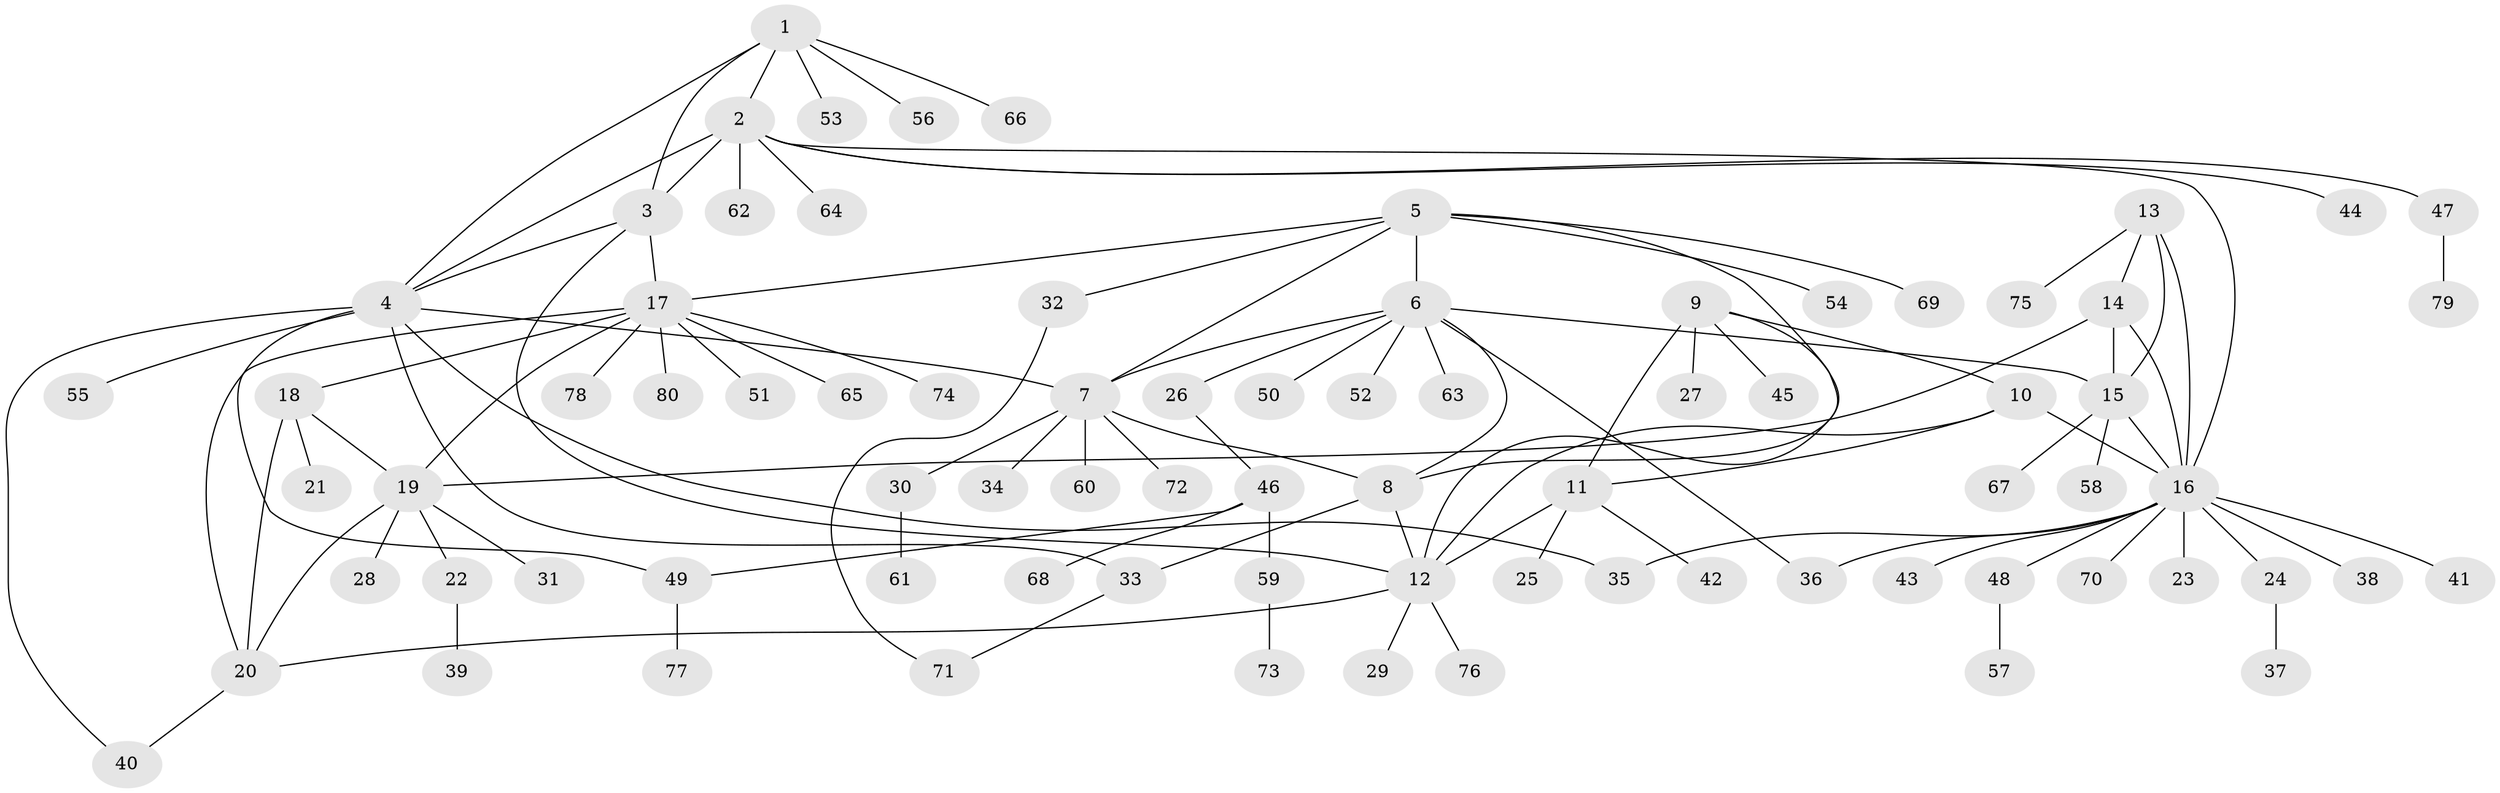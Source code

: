 // coarse degree distribution, {11: 0.01639344262295082, 6: 0.06557377049180328, 4: 0.03278688524590164, 5: 0.03278688524590164, 10: 0.01639344262295082, 9: 0.03278688524590164, 3: 0.08196721311475409, 13: 0.01639344262295082, 2: 0.09836065573770492, 1: 0.6065573770491803}
// Generated by graph-tools (version 1.1) at 2025/24/03/03/25 07:24:16]
// undirected, 80 vertices, 106 edges
graph export_dot {
graph [start="1"]
  node [color=gray90,style=filled];
  1;
  2;
  3;
  4;
  5;
  6;
  7;
  8;
  9;
  10;
  11;
  12;
  13;
  14;
  15;
  16;
  17;
  18;
  19;
  20;
  21;
  22;
  23;
  24;
  25;
  26;
  27;
  28;
  29;
  30;
  31;
  32;
  33;
  34;
  35;
  36;
  37;
  38;
  39;
  40;
  41;
  42;
  43;
  44;
  45;
  46;
  47;
  48;
  49;
  50;
  51;
  52;
  53;
  54;
  55;
  56;
  57;
  58;
  59;
  60;
  61;
  62;
  63;
  64;
  65;
  66;
  67;
  68;
  69;
  70;
  71;
  72;
  73;
  74;
  75;
  76;
  77;
  78;
  79;
  80;
  1 -- 2;
  1 -- 3;
  1 -- 4;
  1 -- 53;
  1 -- 56;
  1 -- 66;
  2 -- 3;
  2 -- 4;
  2 -- 16;
  2 -- 44;
  2 -- 47;
  2 -- 62;
  2 -- 64;
  3 -- 4;
  3 -- 12;
  3 -- 17;
  4 -- 7;
  4 -- 33;
  4 -- 35;
  4 -- 40;
  4 -- 49;
  4 -- 55;
  5 -- 6;
  5 -- 7;
  5 -- 8;
  5 -- 17;
  5 -- 32;
  5 -- 54;
  5 -- 69;
  6 -- 7;
  6 -- 8;
  6 -- 15;
  6 -- 26;
  6 -- 36;
  6 -- 50;
  6 -- 52;
  6 -- 63;
  7 -- 8;
  7 -- 30;
  7 -- 34;
  7 -- 60;
  7 -- 72;
  8 -- 12;
  8 -- 33;
  9 -- 10;
  9 -- 11;
  9 -- 12;
  9 -- 27;
  9 -- 45;
  10 -- 11;
  10 -- 12;
  10 -- 16;
  11 -- 12;
  11 -- 25;
  11 -- 42;
  12 -- 20;
  12 -- 29;
  12 -- 76;
  13 -- 14;
  13 -- 15;
  13 -- 16;
  13 -- 75;
  14 -- 15;
  14 -- 16;
  14 -- 19;
  15 -- 16;
  15 -- 58;
  15 -- 67;
  16 -- 23;
  16 -- 24;
  16 -- 35;
  16 -- 36;
  16 -- 38;
  16 -- 41;
  16 -- 43;
  16 -- 48;
  16 -- 70;
  17 -- 18;
  17 -- 19;
  17 -- 20;
  17 -- 51;
  17 -- 65;
  17 -- 74;
  17 -- 78;
  17 -- 80;
  18 -- 19;
  18 -- 20;
  18 -- 21;
  19 -- 20;
  19 -- 22;
  19 -- 28;
  19 -- 31;
  20 -- 40;
  22 -- 39;
  24 -- 37;
  26 -- 46;
  30 -- 61;
  32 -- 71;
  33 -- 71;
  46 -- 49;
  46 -- 59;
  46 -- 68;
  47 -- 79;
  48 -- 57;
  49 -- 77;
  59 -- 73;
}

